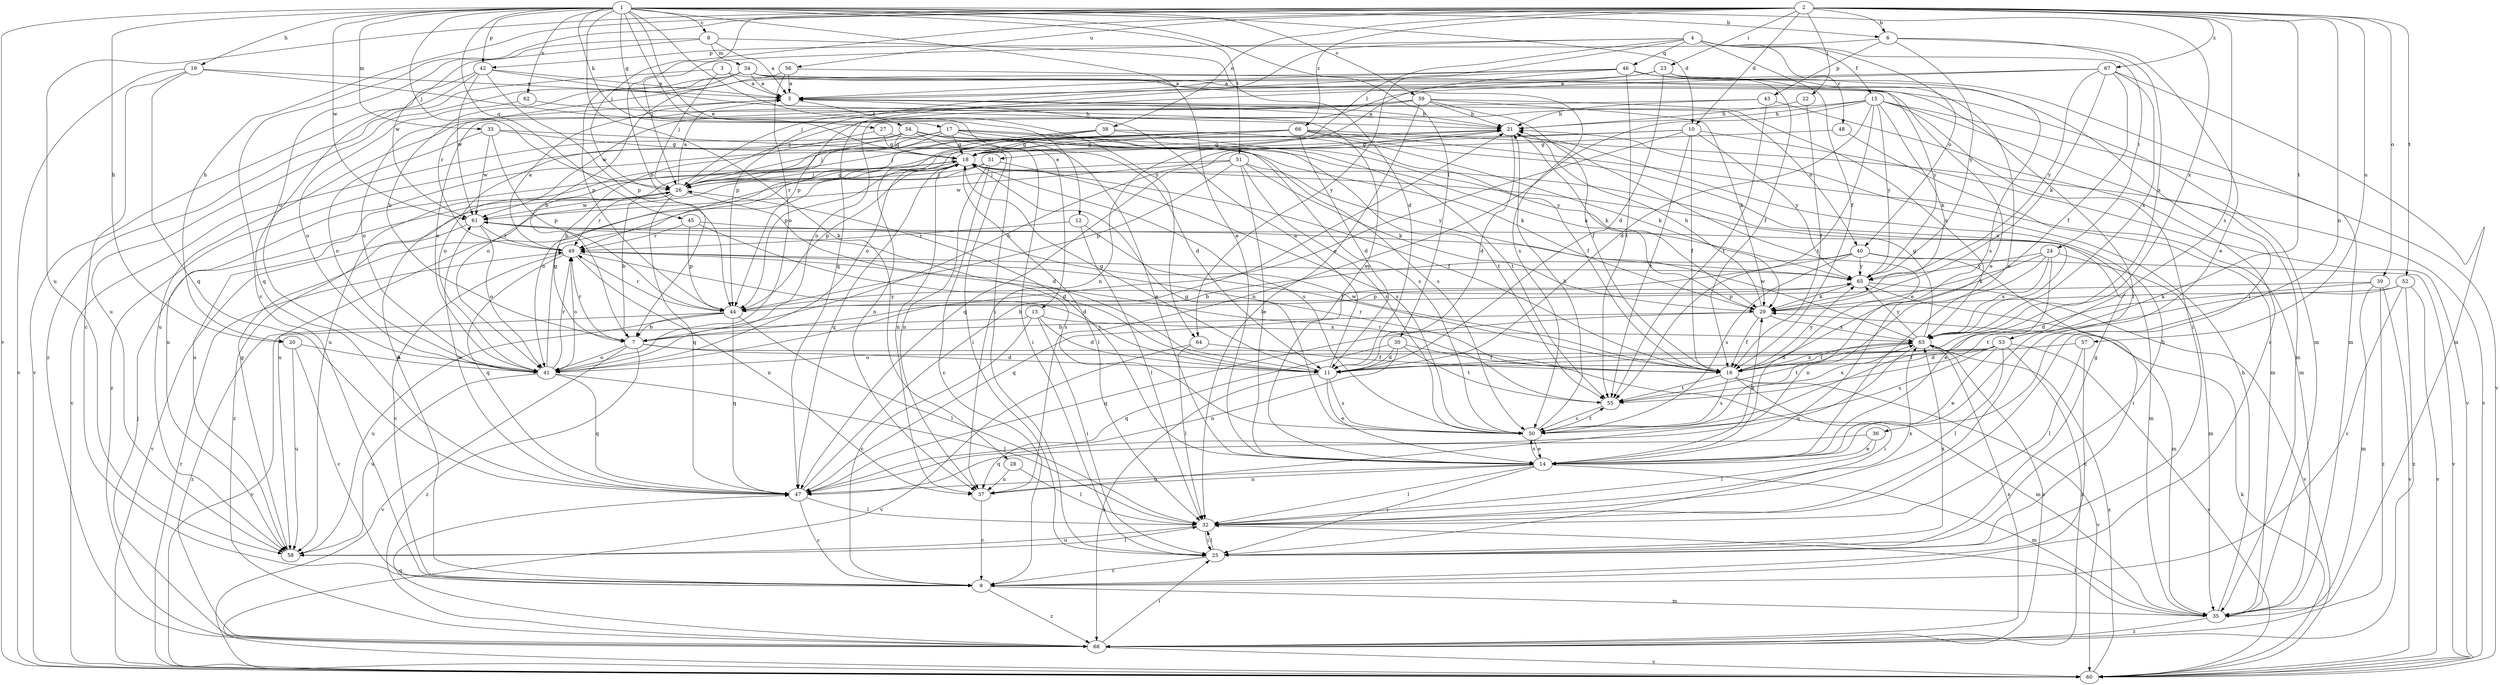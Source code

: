 strict digraph  {
	3 -> 5 [label=a];
	8 -> 5 [label=a];
	11 -> 5 [label=a];
	19 -> 5 [label=a];
	21 -> 5 [label=a];
	23 -> 5 [label=a];
	26 -> 5 [label=a];
	34 -> 5 [label=a];
	42 -> 5 [label=a];
	46 -> 5 [label=a];
	49 -> 5 [label=a];
	56 -> 5 [label=a];
	67 -> 5 [label=a];
	1 -> 6 [label=b];
	2 -> 6 [label=b];
	2 -> 7 [label=b];
	26 -> 7 [label=b];
	27 -> 7 [label=b];
	29 -> 7 [label=b];
	34 -> 7 [label=b];
	40 -> 7 [label=b];
	44 -> 7 [label=b];
	56 -> 7 [label=b];
	1 -> 8 [label=c];
	2 -> 9 [label=c];
	13 -> 9 [label=c];
	19 -> 9 [label=c];
	20 -> 9 [label=c];
	25 -> 9 [label=c];
	31 -> 9 [label=c];
	37 -> 9 [label=c];
	43 -> 9 [label=c];
	47 -> 9 [label=c];
	49 -> 9 [label=c];
	52 -> 9 [label=c];
	57 -> 9 [label=c];
	1 -> 10 [label=d];
	2 -> 10 [label=d];
	7 -> 11 [label=d];
	8 -> 11 [label=d];
	13 -> 11 [label=d];
	15 -> 11 [label=d];
	21 -> 11 [label=d];
	23 -> 11 [label=d];
	26 -> 11 [label=d];
	30 -> 11 [label=d];
	39 -> 11 [label=d];
	45 -> 11 [label=d];
	49 -> 11 [label=d];
	53 -> 11 [label=d];
	54 -> 11 [label=d];
	57 -> 11 [label=d];
	66 -> 11 [label=d];
	1 -> 12 [label=e];
	1 -> 13 [label=e];
	1 -> 14 [label=e];
	3 -> 14 [label=e];
	6 -> 14 [label=e];
	11 -> 14 [label=e];
	17 -> 14 [label=e];
	21 -> 14 [label=e];
	24 -> 14 [label=e];
	36 -> 14 [label=e];
	42 -> 14 [label=e];
	46 -> 14 [label=e];
	50 -> 14 [label=e];
	51 -> 14 [label=e];
	53 -> 14 [label=e];
	4 -> 15 [label=f];
	4 -> 16 [label=f];
	10 -> 16 [label=f];
	12 -> 16 [label=f];
	18 -> 16 [label=f];
	22 -> 16 [label=f];
	29 -> 16 [label=f];
	30 -> 16 [label=f];
	38 -> 16 [label=f];
	46 -> 16 [label=f];
	53 -> 16 [label=f];
	59 -> 16 [label=f];
	63 -> 16 [label=f];
	64 -> 16 [label=f];
	67 -> 16 [label=f];
	1 -> 17 [label=g];
	10 -> 18 [label=g];
	11 -> 18 [label=g];
	17 -> 18 [label=g];
	21 -> 18 [label=g];
	25 -> 18 [label=g];
	26 -> 18 [label=g];
	27 -> 18 [label=g];
	33 -> 18 [label=g];
	38 -> 18 [label=g];
	41 -> 18 [label=g];
	48 -> 18 [label=g];
	50 -> 18 [label=g];
	54 -> 18 [label=g];
	58 -> 18 [label=g];
	63 -> 18 [label=g];
	66 -> 18 [label=g];
	1 -> 19 [label=h];
	1 -> 20 [label=h];
	2 -> 20 [label=h];
	5 -> 21 [label=h];
	7 -> 21 [label=h];
	9 -> 21 [label=h];
	15 -> 21 [label=h];
	22 -> 21 [label=h];
	25 -> 21 [label=h];
	29 -> 21 [label=h];
	35 -> 21 [label=h];
	43 -> 21 [label=h];
	47 -> 21 [label=h];
	50 -> 21 [label=h];
	59 -> 21 [label=h];
	62 -> 21 [label=h];
	2 -> 22 [label=i];
	2 -> 23 [label=i];
	4 -> 24 [label=i];
	7 -> 25 [label=i];
	13 -> 25 [label=i];
	14 -> 25 [label=i];
	15 -> 25 [label=i];
	19 -> 25 [label=i];
	32 -> 25 [label=i];
	33 -> 25 [label=i];
	40 -> 25 [label=i];
	54 -> 25 [label=i];
	68 -> 25 [label=i];
	1 -> 26 [label=j];
	2 -> 26 [label=j];
	3 -> 26 [label=j];
	4 -> 26 [label=j];
	10 -> 26 [label=j];
	14 -> 26 [label=j];
	18 -> 26 [label=j];
	23 -> 26 [label=j];
	31 -> 26 [label=j];
	51 -> 26 [label=j];
	54 -> 26 [label=j];
	59 -> 26 [label=j];
	66 -> 26 [label=j];
	68 -> 26 [label=j];
	1 -> 27 [label=k];
	1 -> 28 [label=k];
	14 -> 29 [label=k];
	15 -> 29 [label=k];
	21 -> 29 [label=k];
	24 -> 29 [label=k];
	27 -> 29 [label=k];
	51 -> 29 [label=k];
	52 -> 29 [label=k];
	54 -> 29 [label=k];
	59 -> 29 [label=k];
	60 -> 29 [label=k];
	65 -> 29 [label=k];
	66 -> 29 [label=k];
	67 -> 29 [label=k];
	1 -> 30 [label=l];
	4 -> 31 [label=l];
	12 -> 32 [label=l];
	14 -> 32 [label=l];
	18 -> 32 [label=l];
	25 -> 32 [label=l];
	28 -> 32 [label=l];
	35 -> 32 [label=l];
	36 -> 32 [label=l];
	41 -> 32 [label=l];
	44 -> 32 [label=l];
	46 -> 32 [label=l];
	47 -> 32 [label=l];
	53 -> 32 [label=l];
	56 -> 32 [label=l];
	57 -> 32 [label=l];
	58 -> 32 [label=l];
	59 -> 32 [label=l];
	64 -> 32 [label=l];
	1 -> 33 [label=m];
	8 -> 34 [label=m];
	9 -> 35 [label=m];
	14 -> 35 [label=m];
	15 -> 35 [label=m];
	16 -> 35 [label=m];
	23 -> 35 [label=m];
	24 -> 35 [label=m];
	34 -> 35 [label=m];
	39 -> 35 [label=m];
	45 -> 35 [label=m];
	48 -> 35 [label=m];
	65 -> 35 [label=m];
	66 -> 35 [label=m];
	67 -> 35 [label=m];
	2 -> 36 [label=n];
	14 -> 37 [label=n];
	15 -> 37 [label=n];
	18 -> 37 [label=n];
	24 -> 37 [label=n];
	28 -> 37 [label=n];
	30 -> 37 [label=n];
	31 -> 37 [label=n];
	38 -> 37 [label=n];
	46 -> 37 [label=n];
	49 -> 37 [label=n];
	2 -> 38 [label=o];
	2 -> 39 [label=o];
	4 -> 40 [label=o];
	5 -> 40 [label=o];
	5 -> 41 [label=o];
	7 -> 41 [label=o];
	8 -> 41 [label=o];
	10 -> 41 [label=o];
	15 -> 41 [label=o];
	17 -> 41 [label=o];
	18 -> 41 [label=o];
	20 -> 41 [label=o];
	33 -> 41 [label=o];
	49 -> 41 [label=o];
	53 -> 41 [label=o];
	54 -> 41 [label=o];
	56 -> 41 [label=o];
	59 -> 41 [label=o];
	61 -> 41 [label=o];
	62 -> 41 [label=o];
	66 -> 41 [label=o];
	1 -> 42 [label=p];
	6 -> 42 [label=p];
	6 -> 43 [label=p];
	18 -> 44 [label=p];
	33 -> 44 [label=p];
	34 -> 44 [label=p];
	39 -> 44 [label=p];
	42 -> 44 [label=p];
	45 -> 44 [label=p];
	46 -> 44 [label=p];
	51 -> 44 [label=p];
	65 -> 44 [label=p];
	66 -> 44 [label=p];
	67 -> 44 [label=p];
	1 -> 45 [label=q];
	4 -> 46 [label=q];
	4 -> 47 [label=q];
	14 -> 47 [label=q];
	18 -> 47 [label=q];
	19 -> 47 [label=q];
	21 -> 47 [label=q];
	26 -> 47 [label=q];
	29 -> 47 [label=q];
	30 -> 47 [label=q];
	36 -> 47 [label=q];
	40 -> 47 [label=q];
	41 -> 47 [label=q];
	42 -> 47 [label=q];
	44 -> 47 [label=q];
	49 -> 47 [label=q];
	63 -> 47 [label=q];
	68 -> 47 [label=q];
	4 -> 48 [label=r];
	7 -> 49 [label=r];
	12 -> 49 [label=r];
	16 -> 49 [label=r];
	26 -> 49 [label=r];
	38 -> 49 [label=r];
	41 -> 49 [label=r];
	44 -> 49 [label=r];
	45 -> 49 [label=r];
	46 -> 49 [label=r];
	55 -> 49 [label=r];
	60 -> 49 [label=r];
	61 -> 49 [label=r];
	2 -> 50 [label=s];
	11 -> 50 [label=s];
	14 -> 50 [label=s];
	16 -> 50 [label=s];
	17 -> 50 [label=s];
	18 -> 50 [label=s];
	23 -> 50 [label=s];
	31 -> 50 [label=s];
	34 -> 50 [label=s];
	40 -> 50 [label=s];
	51 -> 50 [label=s];
	53 -> 50 [label=s];
	54 -> 50 [label=s];
	55 -> 50 [label=s];
	61 -> 50 [label=s];
	1 -> 51 [label=t];
	2 -> 52 [label=t];
	2 -> 53 [label=t];
	5 -> 54 [label=t];
	10 -> 55 [label=t];
	15 -> 55 [label=t];
	16 -> 55 [label=t];
	17 -> 55 [label=t];
	30 -> 55 [label=t];
	38 -> 55 [label=t];
	43 -> 55 [label=t];
	46 -> 55 [label=t];
	50 -> 55 [label=t];
	52 -> 55 [label=t];
	63 -> 55 [label=t];
	2 -> 56 [label=u];
	2 -> 57 [label=u];
	2 -> 58 [label=u];
	17 -> 58 [label=u];
	18 -> 58 [label=u];
	20 -> 58 [label=u];
	31 -> 58 [label=u];
	32 -> 58 [label=u];
	34 -> 58 [label=u];
	41 -> 58 [label=u];
	44 -> 58 [label=u];
	59 -> 58 [label=u];
	66 -> 58 [label=u];
	1 -> 59 [label=v];
	1 -> 60 [label=v];
	7 -> 60 [label=v];
	10 -> 60 [label=v];
	13 -> 60 [label=v];
	15 -> 60 [label=v];
	16 -> 60 [label=v];
	19 -> 60 [label=v];
	39 -> 60 [label=v];
	40 -> 60 [label=v];
	42 -> 60 [label=v];
	52 -> 60 [label=v];
	53 -> 60 [label=v];
	54 -> 60 [label=v];
	61 -> 60 [label=v];
	64 -> 60 [label=v];
	65 -> 60 [label=v];
	66 -> 60 [label=v];
	68 -> 60 [label=v];
	1 -> 61 [label=w];
	8 -> 61 [label=w];
	16 -> 61 [label=w];
	26 -> 61 [label=w];
	33 -> 61 [label=w];
	42 -> 61 [label=w];
	43 -> 61 [label=w];
	47 -> 61 [label=w];
	51 -> 61 [label=w];
	63 -> 61 [label=w];
	1 -> 62 [label=x];
	1 -> 63 [label=x];
	6 -> 63 [label=x];
	13 -> 63 [label=x];
	16 -> 63 [label=x];
	24 -> 63 [label=x];
	25 -> 63 [label=x];
	29 -> 63 [label=x];
	32 -> 63 [label=x];
	55 -> 63 [label=x];
	59 -> 63 [label=x];
	60 -> 63 [label=x];
	66 -> 63 [label=x];
	67 -> 63 [label=x];
	68 -> 63 [label=x];
	1 -> 64 [label=y];
	4 -> 64 [label=y];
	6 -> 65 [label=y];
	10 -> 65 [label=y];
	15 -> 65 [label=y];
	16 -> 65 [label=y];
	17 -> 65 [label=y];
	24 -> 65 [label=y];
	34 -> 65 [label=y];
	40 -> 65 [label=y];
	44 -> 65 [label=y];
	49 -> 65 [label=y];
	51 -> 65 [label=y];
	63 -> 65 [label=y];
	67 -> 65 [label=y];
	2 -> 66 [label=z];
	2 -> 67 [label=z];
	3 -> 68 [label=z];
	7 -> 68 [label=z];
	9 -> 68 [label=z];
	11 -> 68 [label=z];
	17 -> 68 [label=z];
	26 -> 68 [label=z];
	35 -> 68 [label=z];
	39 -> 68 [label=z];
	44 -> 68 [label=z];
	52 -> 68 [label=z];
	53 -> 68 [label=z];
	63 -> 68 [label=z];
}
